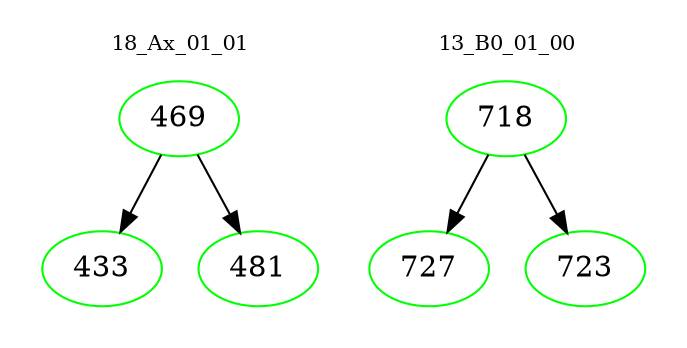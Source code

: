digraph{
subgraph cluster_0 {
color = white
label = "18_Ax_01_01";
fontsize=10;
T0_469 [label="469", color="green"]
T0_469 -> T0_433 [color="black"]
T0_433 [label="433", color="green"]
T0_469 -> T0_481 [color="black"]
T0_481 [label="481", color="green"]
}
subgraph cluster_1 {
color = white
label = "13_B0_01_00";
fontsize=10;
T1_718 [label="718", color="green"]
T1_718 -> T1_727 [color="black"]
T1_727 [label="727", color="green"]
T1_718 -> T1_723 [color="black"]
T1_723 [label="723", color="green"]
}
}
